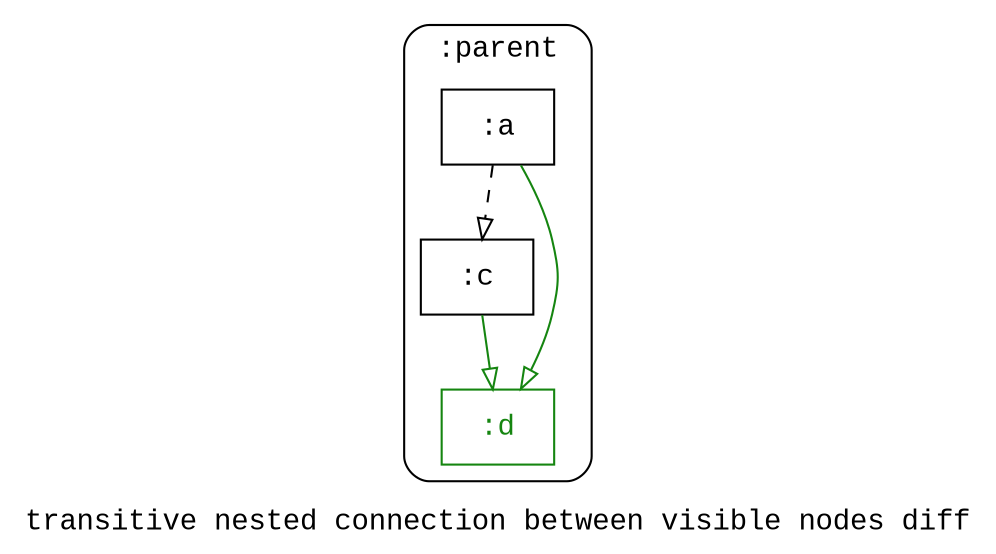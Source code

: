 digraph D {
    label="transitive nested connection between visible nodes diff";
    tooltip="transitive nested connection between visible nodes diff";
    bgcolor="#ffffff";
    fontcolor="#000000";
    fontname="Courier New";
    
    subgraph cluster_node1 { /* :parent */
        label=":parent";
        style="rounded";
        fontname="Courier New";
        color="#000000";
        fontcolor="#000000";
        tooltip=":parent";
        
        node2 [color="#000000",fontcolor="#000000",fontname="Courier New",shape="rectangle",tooltip=":parent:a",label=":a"]
        node3 [color="#000000",fontcolor="#000000",fontname="Courier New",shape="rectangle",tooltip=":parent:c",label=":c"]
        node4 [color="#158510",fontcolor="#158510",fontname="Courier New",shape="rectangle",tooltip=":parent:d",label=":d"]
    }
    
    node2 -> node3 [arrowhead="empty",color="#000000",style="dashed",tooltip=":parent:a\n   ->\n:parent:c",]
    node2 -> node4 [arrowhead="empty",color="#158510",tooltip=":parent:a\n   ->\n:parent:d",]
    node3 -> node4 [arrowhead="empty",color="#158510",tooltip=":parent:c\n   ->\n:parent:d",]
}
